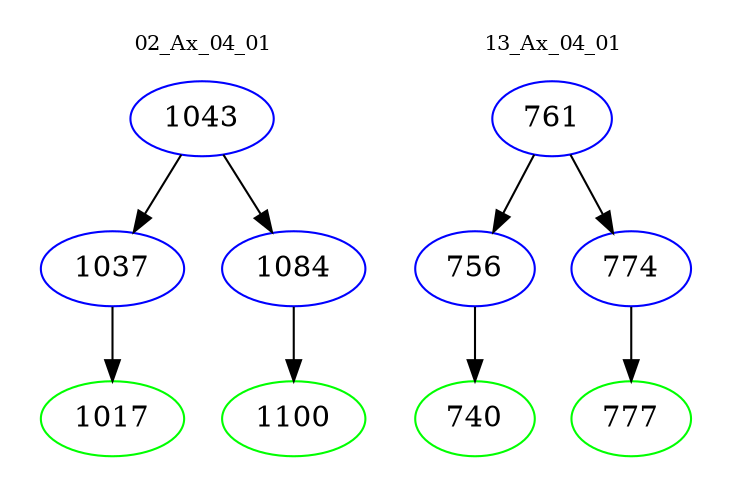 digraph{
subgraph cluster_0 {
color = white
label = "02_Ax_04_01";
fontsize=10;
T0_1043 [label="1043", color="blue"]
T0_1043 -> T0_1037 [color="black"]
T0_1037 [label="1037", color="blue"]
T0_1037 -> T0_1017 [color="black"]
T0_1017 [label="1017", color="green"]
T0_1043 -> T0_1084 [color="black"]
T0_1084 [label="1084", color="blue"]
T0_1084 -> T0_1100 [color="black"]
T0_1100 [label="1100", color="green"]
}
subgraph cluster_1 {
color = white
label = "13_Ax_04_01";
fontsize=10;
T1_761 [label="761", color="blue"]
T1_761 -> T1_756 [color="black"]
T1_756 [label="756", color="blue"]
T1_756 -> T1_740 [color="black"]
T1_740 [label="740", color="green"]
T1_761 -> T1_774 [color="black"]
T1_774 [label="774", color="blue"]
T1_774 -> T1_777 [color="black"]
T1_777 [label="777", color="green"]
}
}

